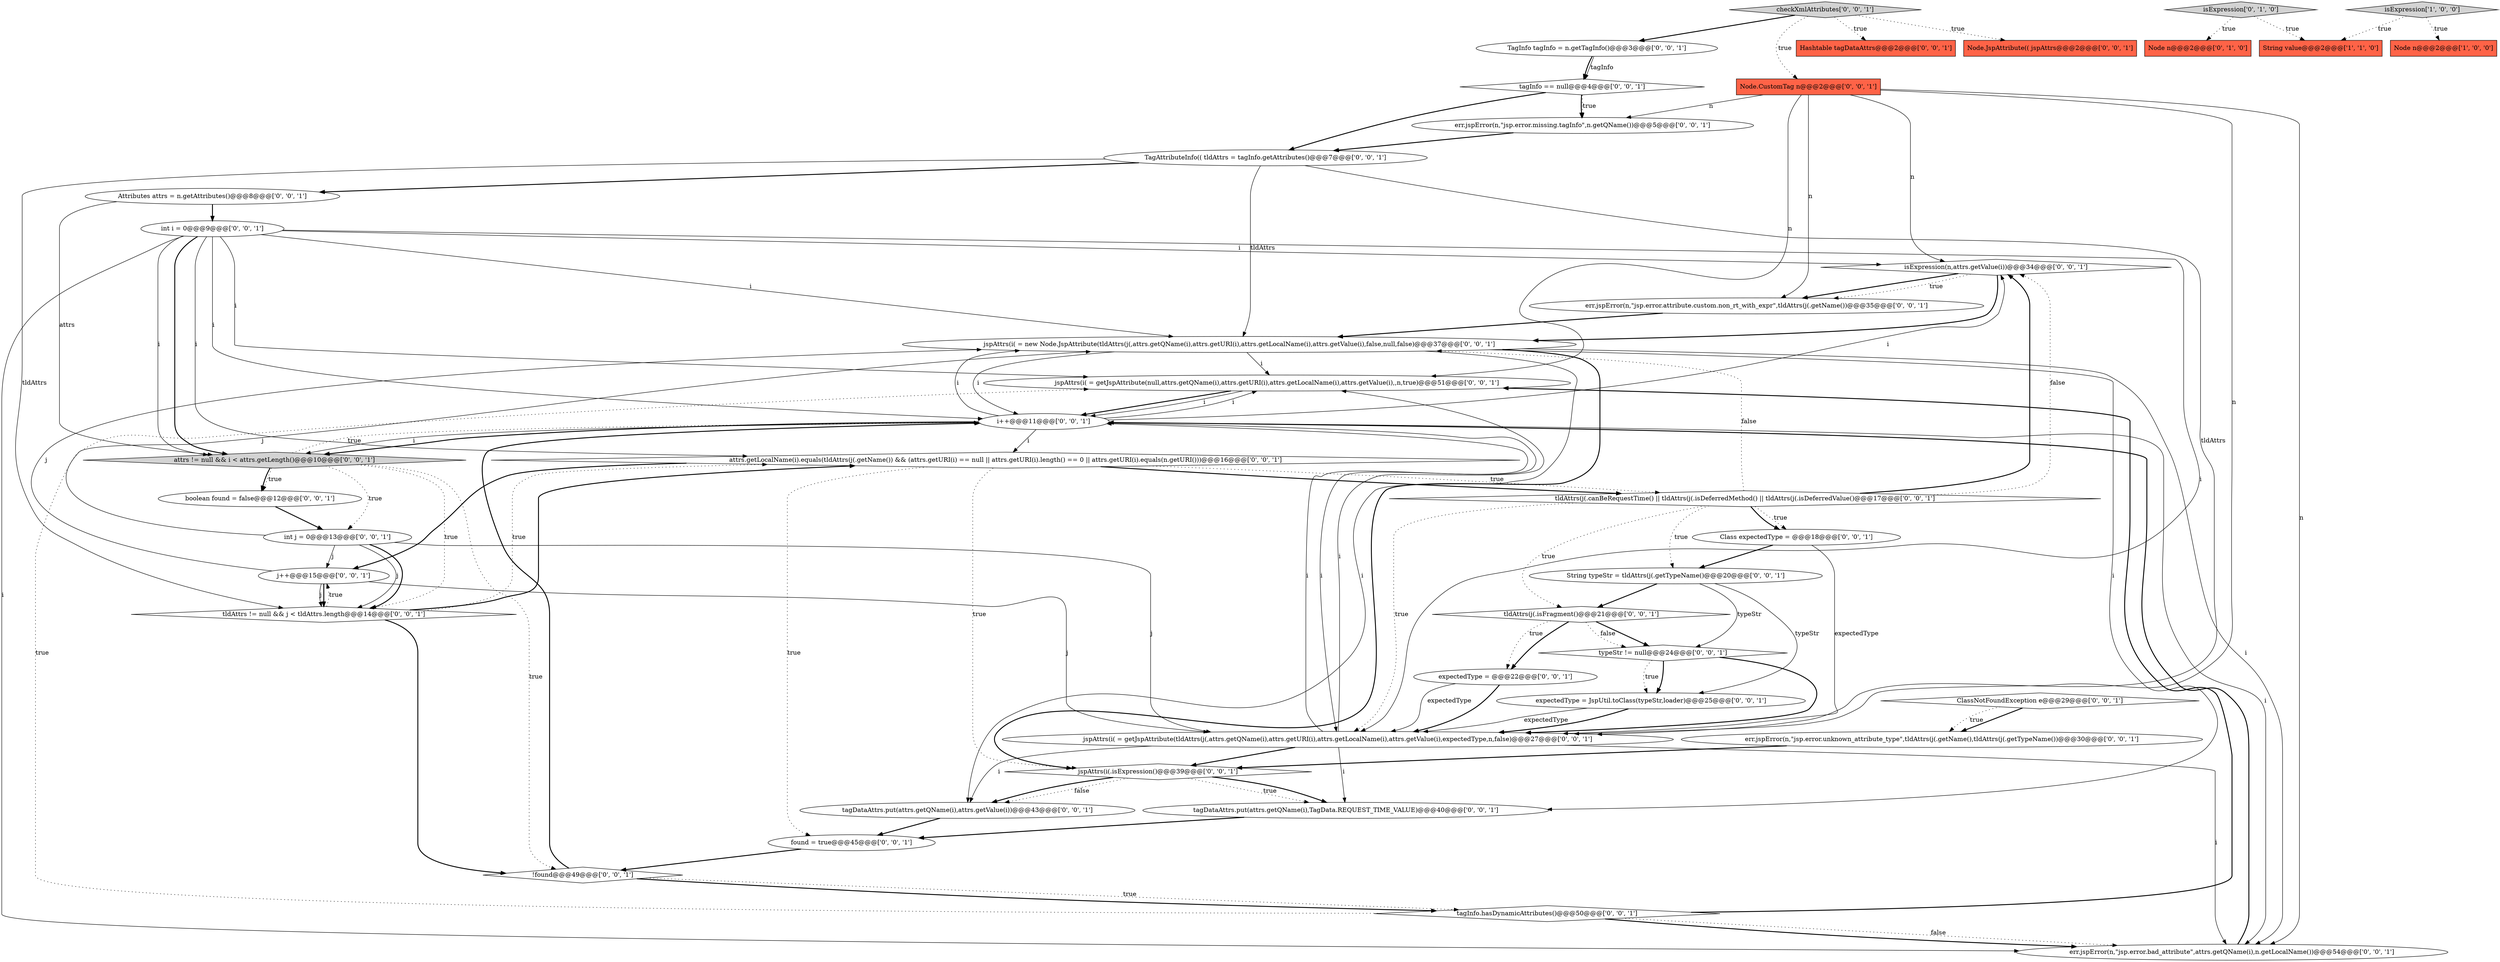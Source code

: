 digraph {
8 [style = filled, label = "isExpression(n,attrs.getValue(i))@@@34@@@['0', '0', '1']", fillcolor = white, shape = diamond image = "AAA0AAABBB3BBB"];
26 [style = filled, label = "Class expectedType = @@@18@@@['0', '0', '1']", fillcolor = white, shape = ellipse image = "AAA0AAABBB3BBB"];
11 [style = filled, label = "!found@@@49@@@['0', '0', '1']", fillcolor = white, shape = diamond image = "AAA0AAABBB3BBB"];
19 [style = filled, label = "String typeStr = tldAttrs(j(.getTypeName()@@@20@@@['0', '0', '1']", fillcolor = white, shape = ellipse image = "AAA0AAABBB3BBB"];
17 [style = filled, label = "expectedType = @@@22@@@['0', '0', '1']", fillcolor = white, shape = ellipse image = "AAA0AAABBB3BBB"];
13 [style = filled, label = "found = true@@@45@@@['0', '0', '1']", fillcolor = white, shape = ellipse image = "AAA0AAABBB3BBB"];
3 [style = filled, label = "Node n@@@2@@@['0', '1', '0']", fillcolor = tomato, shape = box image = "AAA0AAABBB2BBB"];
25 [style = filled, label = "tldAttrs(j(.canBeRequestTime() || tldAttrs(j(.isDeferredMethod() || tldAttrs(j(.isDeferredValue()@@@17@@@['0', '0', '1']", fillcolor = white, shape = diamond image = "AAA0AAABBB3BBB"];
22 [style = filled, label = "ClassNotFoundException e@@@29@@@['0', '0', '1']", fillcolor = white, shape = diamond image = "AAA0AAABBB3BBB"];
27 [style = filled, label = "err.jspError(n,\"jsp.error.attribute.custom.non_rt_with_expr\",tldAttrs(j(.getName())@@@35@@@['0', '0', '1']", fillcolor = white, shape = ellipse image = "AAA0AAABBB3BBB"];
24 [style = filled, label = "attrs.getLocalName(i).equals(tldAttrs(j(.getName()) && (attrs.getURI(i) == null || attrs.getURI(i).length() == 0 || attrs.getURI(i).equals(n.getURI()))@@@16@@@['0', '0', '1']", fillcolor = white, shape = diamond image = "AAA0AAABBB3BBB"];
37 [style = filled, label = "err.jspError(n,\"jsp.error.unknown_attribute_type\",tldAttrs(j(.getName(),tldAttrs(j(.getTypeName())@@@30@@@['0', '0', '1']", fillcolor = white, shape = ellipse image = "AAA0AAABBB3BBB"];
35 [style = filled, label = "TagInfo tagInfo = n.getTagInfo()@@@3@@@['0', '0', '1']", fillcolor = white, shape = ellipse image = "AAA0AAABBB3BBB"];
36 [style = filled, label = "jspAttrs(i( = getJspAttribute(null,attrs.getQName(i),attrs.getURI(i),attrs.getLocalName(i),attrs.getValue(i),,n,true)@@@51@@@['0', '0', '1']", fillcolor = white, shape = ellipse image = "AAA0AAABBB3BBB"];
41 [style = filled, label = "Hashtable tagDataAttrs@@@2@@@['0', '0', '1']", fillcolor = tomato, shape = box image = "AAA0AAABBB3BBB"];
23 [style = filled, label = "Node.CustomTag n@@@2@@@['0', '0', '1']", fillcolor = tomato, shape = box image = "AAA0AAABBB3BBB"];
2 [style = filled, label = "String value@@@2@@@['1', '1', '0']", fillcolor = tomato, shape = box image = "AAA0AAABBB1BBB"];
21 [style = filled, label = "boolean found = false@@@12@@@['0', '0', '1']", fillcolor = white, shape = ellipse image = "AAA0AAABBB3BBB"];
18 [style = filled, label = "int j = 0@@@13@@@['0', '0', '1']", fillcolor = white, shape = ellipse image = "AAA0AAABBB3BBB"];
29 [style = filled, label = "tldAttrs != null && j < tldAttrs.length@@@14@@@['0', '0', '1']", fillcolor = white, shape = diamond image = "AAA0AAABBB3BBB"];
38 [style = filled, label = "jspAttrs(i( = new Node.JspAttribute(tldAttrs(j(,attrs.getQName(i),attrs.getURI(i),attrs.getLocalName(i),attrs.getValue(i),false,null,false)@@@37@@@['0', '0', '1']", fillcolor = white, shape = ellipse image = "AAA0AAABBB3BBB"];
15 [style = filled, label = "tagDataAttrs.put(attrs.getQName(i),TagData.REQUEST_TIME_VALUE)@@@40@@@['0', '0', '1']", fillcolor = white, shape = ellipse image = "AAA0AAABBB3BBB"];
9 [style = filled, label = "tagInfo.hasDynamicAttributes()@@@50@@@['0', '0', '1']", fillcolor = white, shape = diamond image = "AAA0AAABBB3BBB"];
1 [style = filled, label = "Node n@@@2@@@['1', '0', '0']", fillcolor = tomato, shape = box image = "AAA0AAABBB1BBB"];
10 [style = filled, label = "expectedType = JspUtil.toClass(typeStr,loader)@@@25@@@['0', '0', '1']", fillcolor = white, shape = ellipse image = "AAA0AAABBB3BBB"];
40 [style = filled, label = "j++@@@15@@@['0', '0', '1']", fillcolor = white, shape = ellipse image = "AAA0AAABBB3BBB"];
0 [style = filled, label = "isExpression['1', '0', '0']", fillcolor = lightgray, shape = diamond image = "AAA0AAABBB1BBB"];
20 [style = filled, label = "i++@@@11@@@['0', '0', '1']", fillcolor = white, shape = ellipse image = "AAA0AAABBB3BBB"];
42 [style = filled, label = "int i = 0@@@9@@@['0', '0', '1']", fillcolor = white, shape = ellipse image = "AAA0AAABBB3BBB"];
12 [style = filled, label = "tagInfo == null@@@4@@@['0', '0', '1']", fillcolor = white, shape = diamond image = "AAA0AAABBB3BBB"];
5 [style = filled, label = "Attributes attrs = n.getAttributes()@@@8@@@['0', '0', '1']", fillcolor = white, shape = ellipse image = "AAA0AAABBB3BBB"];
39 [style = filled, label = "typeStr != null@@@24@@@['0', '0', '1']", fillcolor = white, shape = diamond image = "AAA0AAABBB3BBB"];
30 [style = filled, label = "tagDataAttrs.put(attrs.getQName(i),attrs.getValue(i))@@@43@@@['0', '0', '1']", fillcolor = white, shape = ellipse image = "AAA0AAABBB3BBB"];
14 [style = filled, label = "checkXmlAttributes['0', '0', '1']", fillcolor = lightgray, shape = diamond image = "AAA0AAABBB3BBB"];
4 [style = filled, label = "isExpression['0', '1', '0']", fillcolor = lightgray, shape = diamond image = "AAA0AAABBB2BBB"];
31 [style = filled, label = "tldAttrs(j(.isFragment()@@@21@@@['0', '0', '1']", fillcolor = white, shape = diamond image = "AAA0AAABBB3BBB"];
16 [style = filled, label = "jspAttrs(i( = getJspAttribute(tldAttrs(j(,attrs.getQName(i),attrs.getURI(i),attrs.getLocalName(i),attrs.getValue(i),expectedType,n,false)@@@27@@@['0', '0', '1']", fillcolor = white, shape = ellipse image = "AAA0AAABBB3BBB"];
6 [style = filled, label = "Node.JspAttribute(( jspAttrs@@@2@@@['0', '0', '1']", fillcolor = tomato, shape = box image = "AAA0AAABBB3BBB"];
28 [style = filled, label = "attrs != null && i < attrs.getLength()@@@10@@@['0', '0', '1']", fillcolor = lightgray, shape = diamond image = "AAA0AAABBB3BBB"];
32 [style = filled, label = "err.jspError(n,\"jsp.error.missing.tagInfo\",n.getQName())@@@5@@@['0', '0', '1']", fillcolor = white, shape = ellipse image = "AAA0AAABBB3BBB"];
33 [style = filled, label = "TagAttributeInfo(( tldAttrs = tagInfo.getAttributes()@@@7@@@['0', '0', '1']", fillcolor = white, shape = ellipse image = "AAA0AAABBB3BBB"];
7 [style = filled, label = "jspAttrs(i(.isExpression()@@@39@@@['0', '0', '1']", fillcolor = white, shape = diamond image = "AAA0AAABBB3BBB"];
34 [style = filled, label = "err.jspError(n,\"jsp.error.bad_attribute\",attrs.getQName(i),n.getLocalName())@@@54@@@['0', '0', '1']", fillcolor = white, shape = ellipse image = "AAA0AAABBB3BBB"];
28->21 [style = bold, label=""];
12->33 [style = bold, label=""];
37->7 [style = bold, label=""];
16->34 [style = solid, label="i"];
9->34 [style = dotted, label="false"];
36->20 [style = bold, label=""];
25->16 [style = dotted, label="true"];
42->34 [style = solid, label="i"];
25->26 [style = bold, label=""];
23->36 [style = solid, label="n"];
30->13 [style = bold, label=""];
35->12 [style = solid, label="tagInfo"];
25->26 [style = dotted, label="true"];
40->38 [style = solid, label="j"];
34->20 [style = bold, label=""];
19->39 [style = solid, label="typeStr"];
20->38 [style = solid, label="i"];
9->36 [style = bold, label=""];
12->32 [style = bold, label=""];
20->34 [style = solid, label="i"];
23->16 [style = solid, label="n"];
13->11 [style = bold, label=""];
23->34 [style = solid, label="n"];
21->18 [style = bold, label=""];
7->15 [style = dotted, label="true"];
15->13 [style = bold, label=""];
36->20 [style = solid, label="i"];
22->37 [style = bold, label=""];
16->7 [style = bold, label=""];
31->39 [style = bold, label=""];
14->23 [style = dotted, label="true"];
18->29 [style = solid, label="j"];
17->16 [style = bold, label=""];
9->34 [style = bold, label=""];
20->8 [style = solid, label="i"];
40->16 [style = solid, label="j"];
26->16 [style = solid, label="expectedType"];
5->28 [style = solid, label="attrs"];
25->38 [style = dotted, label="false"];
38->34 [style = solid, label="i"];
0->1 [style = dotted, label="true"];
11->20 [style = bold, label=""];
8->27 [style = dotted, label="true"];
14->35 [style = bold, label=""];
39->16 [style = bold, label=""];
16->30 [style = solid, label="i"];
25->8 [style = dotted, label="false"];
18->38 [style = solid, label="j"];
5->42 [style = bold, label=""];
42->28 [style = solid, label="i"];
8->27 [style = bold, label=""];
33->16 [style = solid, label="tldAttrs"];
26->19 [style = bold, label=""];
38->7 [style = bold, label=""];
31->17 [style = bold, label=""];
42->8 [style = solid, label="i"];
23->32 [style = solid, label="n"];
38->20 [style = solid, label="i"];
16->15 [style = solid, label="i"];
16->20 [style = solid, label="i"];
7->30 [style = dotted, label="false"];
24->25 [style = dotted, label="true"];
18->16 [style = solid, label="j"];
24->25 [style = bold, label=""];
32->33 [style = bold, label=""];
28->21 [style = dotted, label="true"];
28->29 [style = dotted, label="true"];
18->29 [style = bold, label=""];
0->2 [style = dotted, label="true"];
24->13 [style = dotted, label="true"];
33->5 [style = bold, label=""];
10->16 [style = bold, label=""];
12->32 [style = dotted, label="true"];
29->24 [style = dotted, label="true"];
24->40 [style = bold, label=""];
10->16 [style = solid, label="expectedType"];
4->3 [style = dotted, label="true"];
42->28 [style = bold, label=""];
20->28 [style = solid, label="i"];
27->38 [style = bold, label=""];
24->7 [style = dotted, label="true"];
23->27 [style = solid, label="n"];
25->31 [style = dotted, label="true"];
19->10 [style = solid, label="typeStr"];
8->38 [style = bold, label=""];
14->6 [style = dotted, label="true"];
39->10 [style = bold, label=""];
25->19 [style = dotted, label="true"];
28->11 [style = dotted, label="true"];
20->36 [style = solid, label="i"];
33->38 [style = solid, label="tldAttrs"];
38->30 [style = solid, label="i"];
40->29 [style = bold, label=""];
20->16 [style = solid, label="i"];
38->36 [style = solid, label="i"];
7->15 [style = bold, label=""];
42->36 [style = solid, label="i"];
22->37 [style = dotted, label="true"];
38->15 [style = solid, label="i"];
20->24 [style = solid, label="i"];
4->2 [style = dotted, label="true"];
11->9 [style = dotted, label="true"];
42->16 [style = solid, label="i"];
18->40 [style = solid, label="j"];
11->9 [style = bold, label=""];
29->40 [style = dotted, label="true"];
23->8 [style = solid, label="n"];
42->20 [style = solid, label="i"];
28->20 [style = dotted, label="true"];
14->41 [style = dotted, label="true"];
17->16 [style = solid, label="expectedType"];
9->36 [style = dotted, label="true"];
42->24 [style = solid, label="i"];
31->39 [style = dotted, label="false"];
16->36 [style = solid, label="i"];
42->38 [style = solid, label="i"];
31->17 [style = dotted, label="true"];
33->29 [style = solid, label="tldAttrs"];
20->28 [style = bold, label=""];
25->8 [style = bold, label=""];
35->12 [style = bold, label=""];
39->10 [style = dotted, label="true"];
29->24 [style = bold, label=""];
19->31 [style = bold, label=""];
28->18 [style = dotted, label="true"];
7->30 [style = bold, label=""];
40->29 [style = solid, label="j"];
29->11 [style = bold, label=""];
}
